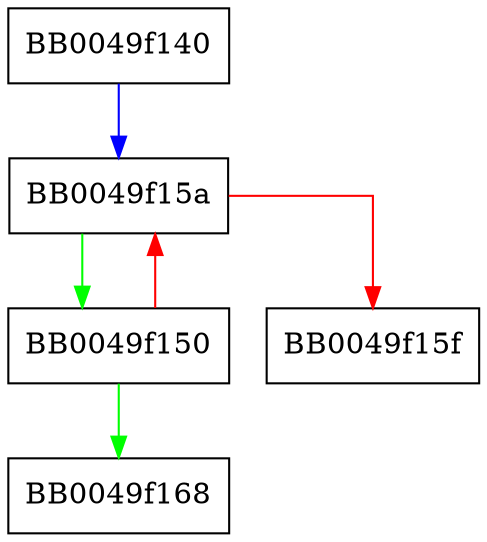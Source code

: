 digraph tls1_nid2group_id {
  node [shape="box"];
  graph [splines=ortho];
  BB0049f140 -> BB0049f15a [color="blue"];
  BB0049f150 -> BB0049f168 [color="green"];
  BB0049f150 -> BB0049f15a [color="red"];
  BB0049f15a -> BB0049f150 [color="green"];
  BB0049f15a -> BB0049f15f [color="red"];
}